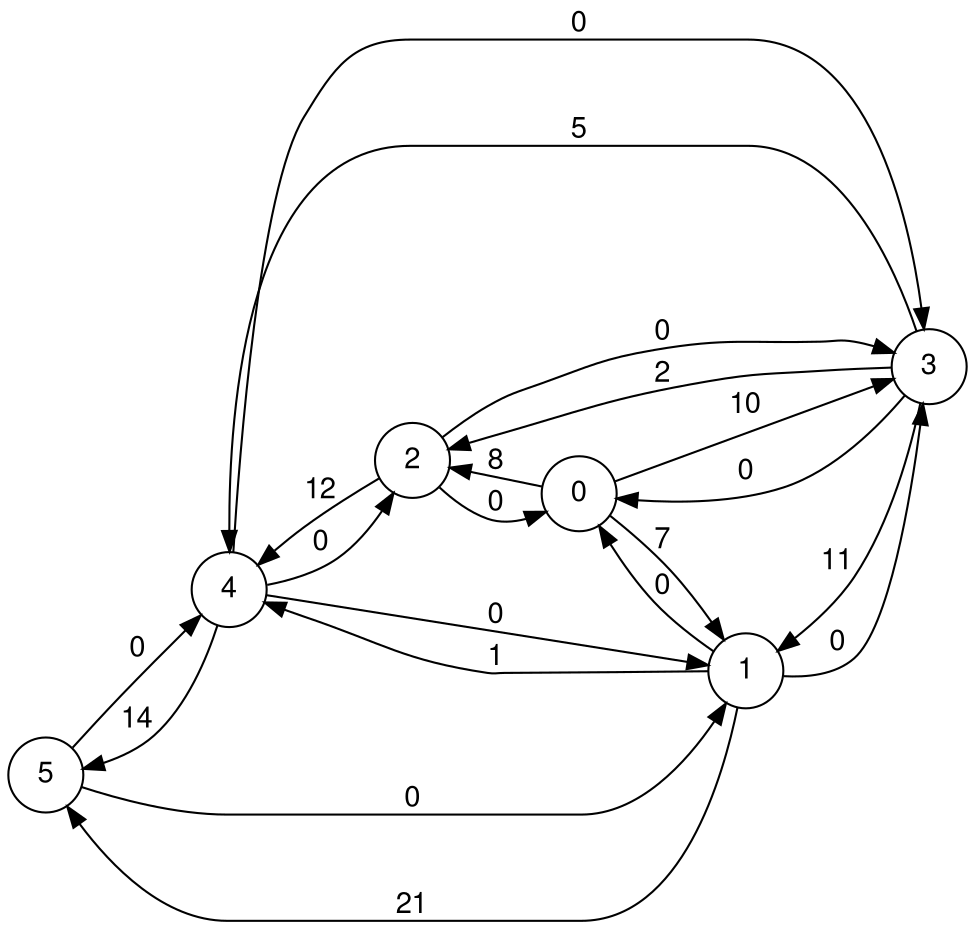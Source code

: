  digraph finite_state_machine {

      fontname="Helvetica,Arial,sans-serif"

      node [fontname= "Helvetica,Arial,sans-serif"]

      edge [fontname="Helvetica,Arial,sans-serif"]

      rankdir=LR;

      node [shape = circle]; 
5->4[label = "0"];
5->1[label = "0"];
4->5[label = "14"];
4->1[label = "0"];
4->3[label = "0"];
4->2[label = "0"];
1->5[label = "21"];
1->4[label = "1"];
1->3[label = "0"];
1->0[label = "0"];
3->1[label = "11"];
3->2[label = "2"];
3->4[label = "5"];
3->0[label = "0"];
0->1[label = "7"];
0->3[label = "10"];
0->2[label = "8"];
2->3[label = "0"];
2->4[label = "12"];
2->0[label = "0"];
}
